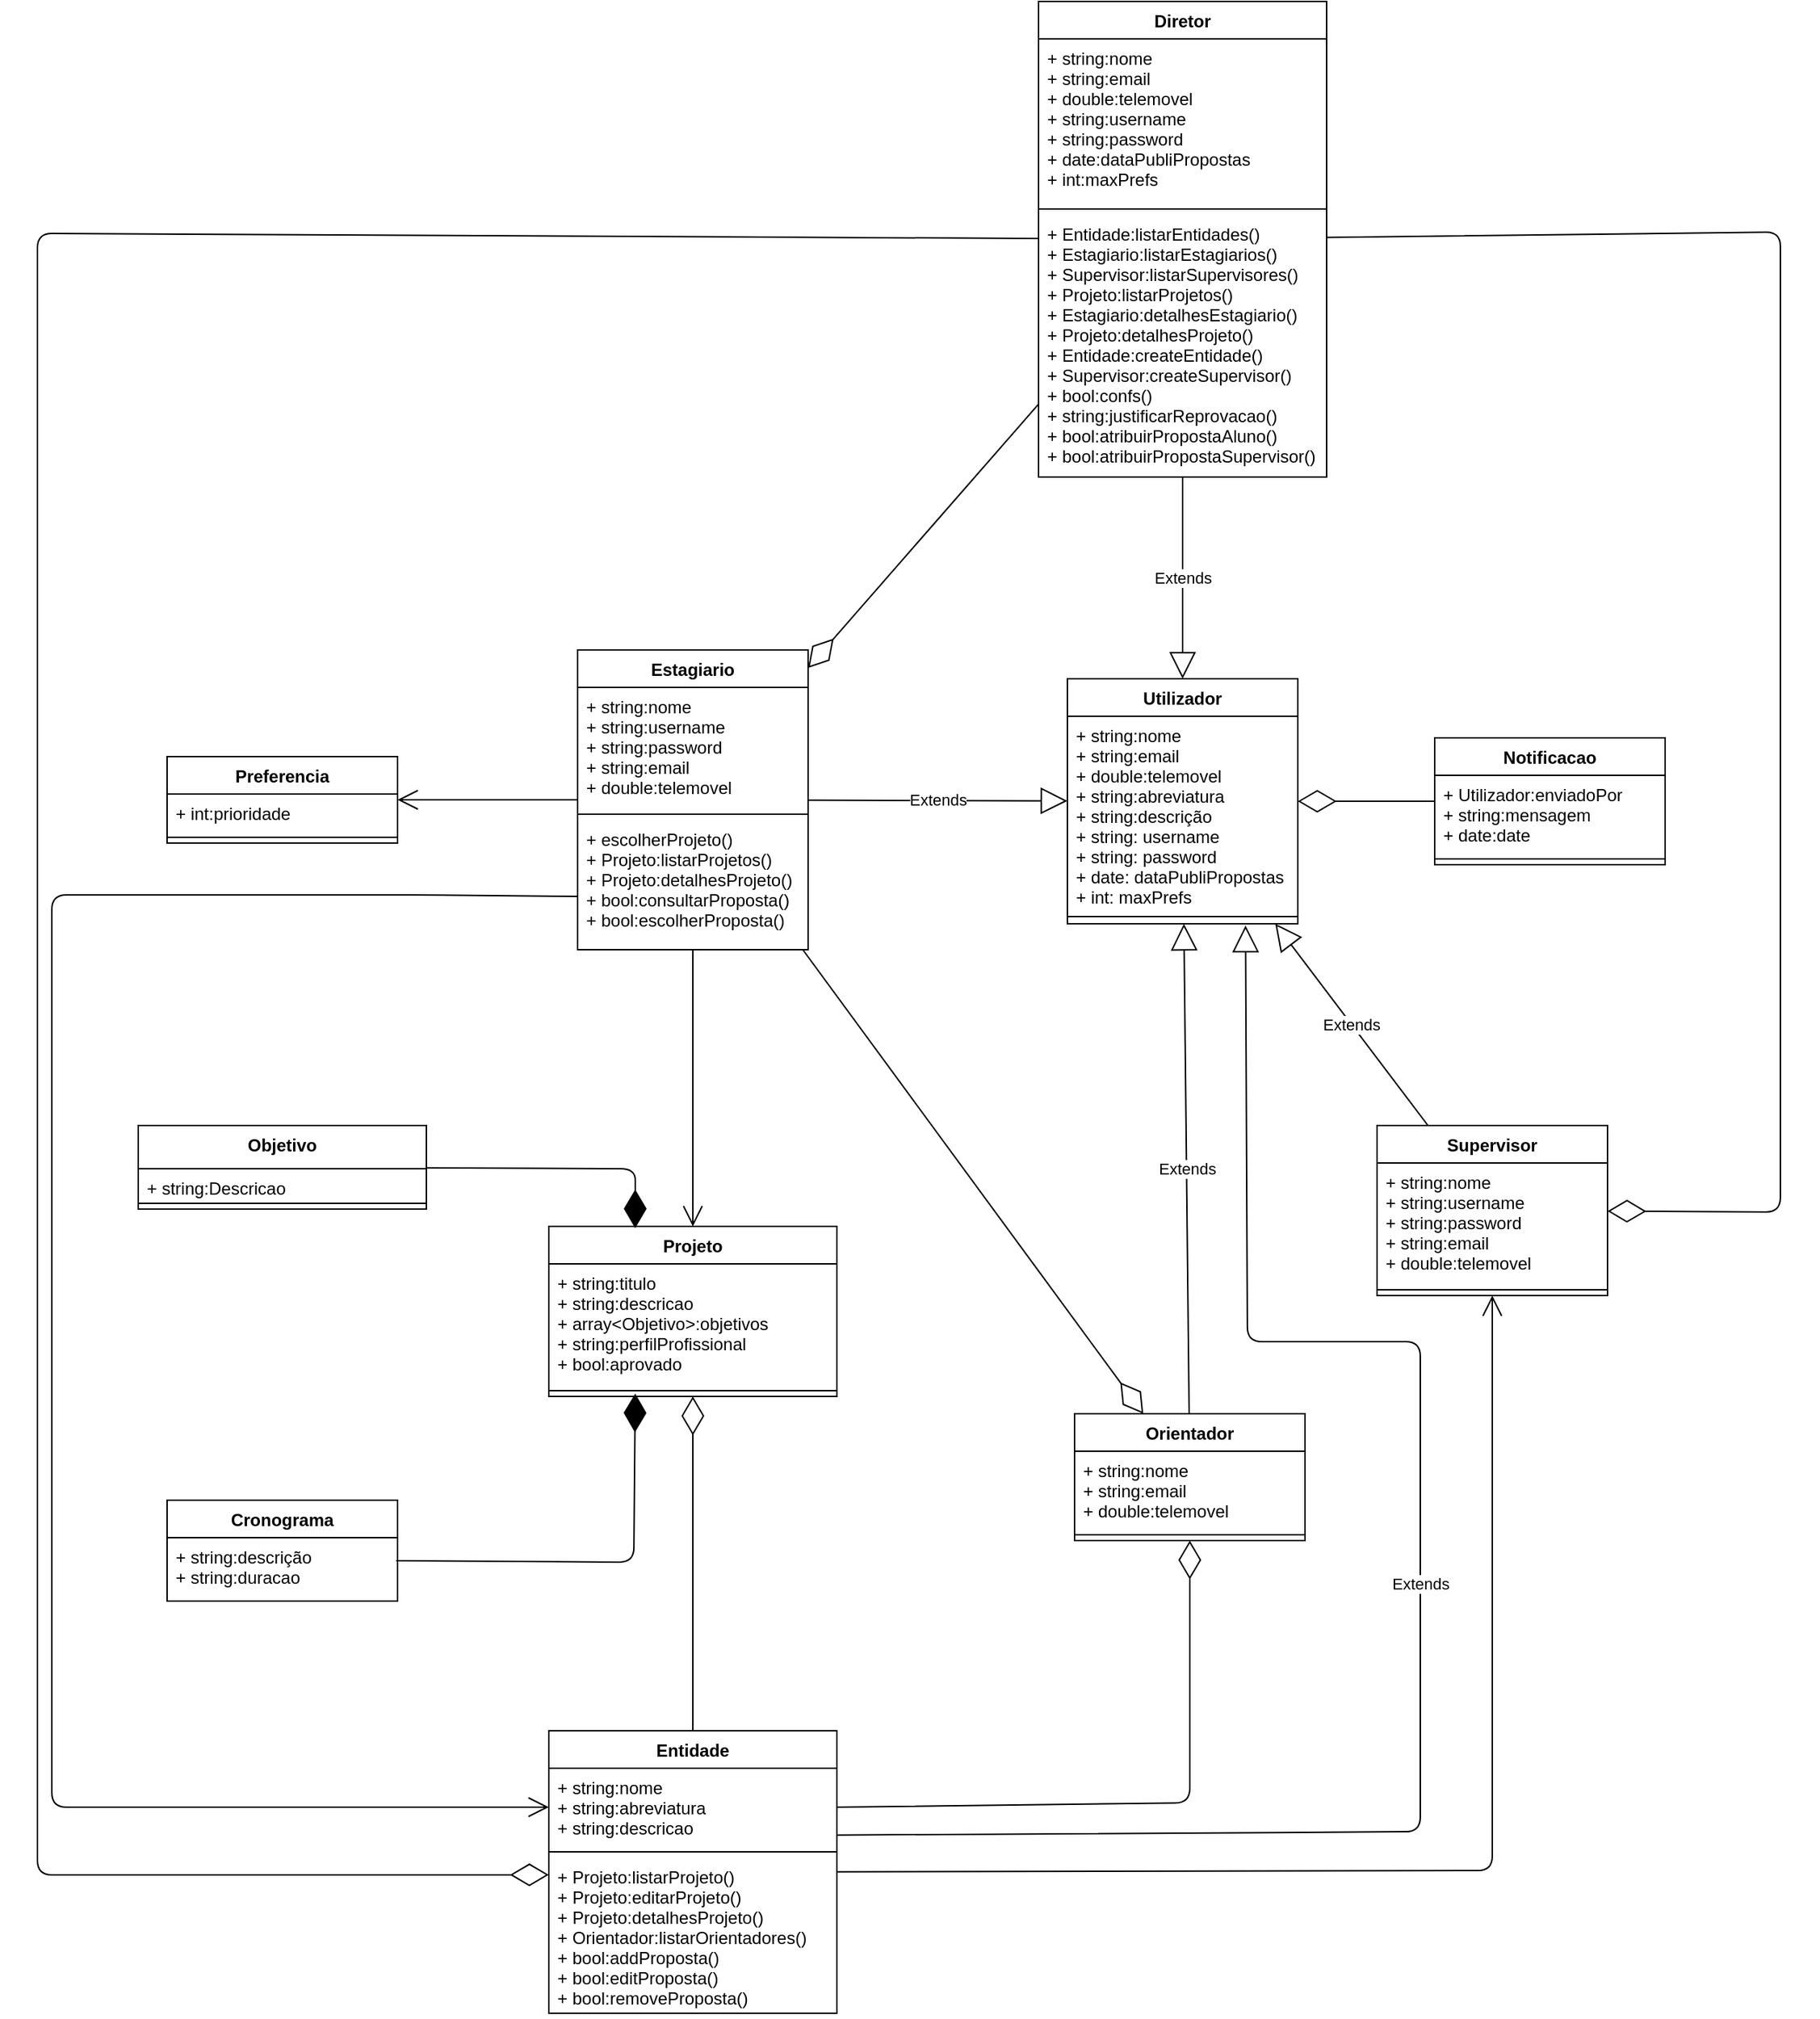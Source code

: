 <mxfile version="13.7.9" type="embed"><diagram id="UTzRrUBdHlpDAepOmbyG" name="Page-1"><mxGraphModel dx="1809" dy="2010" grid="1" gridSize="10" guides="1" tooltips="1" connect="1" arrows="1" fold="1" page="1" pageScale="1" pageWidth="827" pageHeight="1169" math="0" shadow="0"><root><mxCell id="0"/><mxCell id="1" parent="0"/><mxCell id="484Vqte_0aY-zLC1-yI5-16" value="" style="endArrow=open;endFill=1;endSize=12;html=1;" parent="1" source="KutUlDE5RUzrDzT60DcY-48" target="KutUlDE5RUzrDzT60DcY-60" edge="1"><mxGeometry width="160" relative="1" as="geometry"><mxPoint x="300" y="-440" as="sourcePoint"/><mxPoint x="460" y="-440" as="targetPoint"/><Array as="points"><mxPoint x="250" y="167"/></Array></mxGeometry></mxCell><mxCell id="HbkX1wtmfrWM2JTnb59R-5" value="Projeto" style="swimlane;fontStyle=1;align=center;verticalAlign=top;childLayout=stackLayout;horizontal=1;startSize=26;horizontalStack=0;resizeParent=1;resizeParentMax=0;resizeLast=0;collapsible=1;marginBottom=0;" parent="1" vertex="1"><mxGeometry x="-405" y="-280" width="200" height="118" as="geometry"/></mxCell><mxCell id="HbkX1wtmfrWM2JTnb59R-6" value="+ string:titulo&#10;+ string:descricao&#10;+ array&lt;Objetivo&gt;:objetivos&#10;+ string:perfilProfissional&#10;+ bool:aprovado&#10;" style="text;strokeColor=none;fillColor=none;align=left;verticalAlign=top;spacingLeft=4;spacingRight=4;overflow=hidden;rotatable=0;points=[[0,0.5],[1,0.5]];portConstraint=eastwest;" parent="HbkX1wtmfrWM2JTnb59R-5" vertex="1"><mxGeometry y="26" width="200" height="84" as="geometry"/></mxCell><mxCell id="HbkX1wtmfrWM2JTnb59R-7" value="" style="line;strokeWidth=1;fillColor=none;align=left;verticalAlign=middle;spacingTop=-1;spacingLeft=3;spacingRight=3;rotatable=0;labelPosition=right;points=[];portConstraint=eastwest;" parent="HbkX1wtmfrWM2JTnb59R-5" vertex="1"><mxGeometry y="110" width="200" height="8" as="geometry"/></mxCell><mxCell id="484Vqte_0aY-zLC1-yI5-24" value="" style="endArrow=diamondThin;endFill=0;endSize=24;html=1;" parent="1" source="KutUlDE5RUzrDzT60DcY-52" target="KutUlDE5RUzrDzT60DcY-56" edge="1"><mxGeometry width="160" relative="1" as="geometry"><mxPoint x="590" y="-430" as="sourcePoint"/><mxPoint x="750" y="-430" as="targetPoint"/></mxGeometry></mxCell><mxCell id="E5fywX1vE359T4CWGSiY-1" value="" style="endArrow=diamondThin;endFill=1;endSize=24;html=1;entryX=0.3;entryY=0.75;entryDx=0;entryDy=0;entryPerimeter=0;exitX=0.994;exitY=0.364;exitDx=0;exitDy=0;exitPerimeter=0;" parent="1" source="_Y9MNjo3REweXl93o-yV-8" target="HbkX1wtmfrWM2JTnb59R-7" edge="1"><mxGeometry width="160" relative="1" as="geometry"><mxPoint x="860" y="-136" as="sourcePoint"/><mxPoint x="-346" y="-135.012" as="targetPoint"/><Array as="points"><mxPoint x="-346" y="-47"/></Array></mxGeometry></mxCell><mxCell id="r8humelKKZTn6ag4jBME-1" value="" style="endArrow=diamondThin;endFill=1;endSize=24;html=1;entryX=0.3;entryY=0.011;entryDx=0;entryDy=0;entryPerimeter=0;" parent="1" source="HbkX1wtmfrWM2JTnb59R-26" target="HbkX1wtmfrWM2JTnb59R-5" edge="1"><mxGeometry width="160" relative="1" as="geometry"><mxPoint x="510.96" y="-335.002" as="sourcePoint"/><mxPoint x="360" y="-334.976" as="targetPoint"/><Array as="points"><mxPoint x="-345" y="-320"/></Array></mxGeometry></mxCell><mxCell id="KutUlDE5RUzrDzT60DcY-1" value="Notificacao" style="swimlane;fontStyle=1;align=center;verticalAlign=top;childLayout=stackLayout;horizontal=1;startSize=26;horizontalStack=0;resizeParent=1;resizeParentMax=0;resizeLast=0;collapsible=1;marginBottom=0;" parent="1" vertex="1"><mxGeometry x="210" y="-619" width="160" height="88" as="geometry"/></mxCell><mxCell id="KutUlDE5RUzrDzT60DcY-2" value="+ Utilizador:enviadoPor&#10;+ string:mensagem&#10;+ date:date" style="text;strokeColor=none;fillColor=none;align=left;verticalAlign=top;spacingLeft=4;spacingRight=4;overflow=hidden;rotatable=0;points=[[0,0.5],[1,0.5]];portConstraint=eastwest;" parent="KutUlDE5RUzrDzT60DcY-1" vertex="1"><mxGeometry y="26" width="160" height="54" as="geometry"/></mxCell><mxCell id="KutUlDE5RUzrDzT60DcY-3" value="" style="line;strokeWidth=1;fillColor=none;align=left;verticalAlign=middle;spacingTop=-1;spacingLeft=3;spacingRight=3;rotatable=0;labelPosition=right;points=[];portConstraint=eastwest;" parent="KutUlDE5RUzrDzT60DcY-1" vertex="1"><mxGeometry y="80" width="160" height="8" as="geometry"/></mxCell><mxCell id="KutUlDE5RUzrDzT60DcY-5" value="Extends" style="endArrow=block;endSize=16;endFill=0;html=1;" parent="1" source="KutUlDE5RUzrDzT60DcY-56" target="HbkX1wtmfrWM2JTnb59R-1" edge="1"><mxGeometry width="160" relative="1" as="geometry"><mxPoint x="30" y="-570" as="sourcePoint"/><mxPoint x="210" y="-480" as="targetPoint"/></mxGeometry></mxCell><mxCell id="KutUlDE5RUzrDzT60DcY-6" value="Extends" style="endArrow=block;endSize=16;endFill=0;html=1;" parent="1" source="KutUlDE5RUzrDzT60DcY-44" target="HbkX1wtmfrWM2JTnb59R-1" edge="1"><mxGeometry width="160" relative="1" as="geometry"><mxPoint x="50" y="-150" as="sourcePoint"/><mxPoint x="31" y="-419" as="targetPoint"/></mxGeometry></mxCell><mxCell id="KutUlDE5RUzrDzT60DcY-8" value="" style="endArrow=diamondThin;endFill=0;endSize=24;html=1;" parent="1" source="KutUlDE5RUzrDzT60DcY-1" target="HbkX1wtmfrWM2JTnb59R-1" edge="1"><mxGeometry width="160" relative="1" as="geometry"><mxPoint x="-100" y="-420" as="sourcePoint"/><mxPoint x="300" y="-390" as="targetPoint"/></mxGeometry></mxCell><mxCell id="KutUlDE5RUzrDzT60DcY-9" value="Extends" style="endArrow=block;endSize=16;endFill=0;html=1;" parent="1" source="KutUlDE5RUzrDzT60DcY-60" target="HbkX1wtmfrWM2JTnb59R-1" edge="1"><mxGeometry width="160" relative="1" as="geometry"><mxPoint x="-60" y="-490" as="sourcePoint"/><mxPoint x="100" y="-490" as="targetPoint"/></mxGeometry></mxCell><mxCell id="KutUlDE5RUzrDzT60DcY-10" value="Extends" style="endArrow=block;endSize=16;endFill=0;html=1;entryX=0.773;entryY=1.125;entryDx=0;entryDy=0;entryPerimeter=0;exitX=1;exitY=0.859;exitDx=0;exitDy=0;exitPerimeter=0;" parent="1" source="KutUlDE5RUzrDzT60DcY-49" target="HbkX1wtmfrWM2JTnb59R-3" edge="1"><mxGeometry width="160" relative="1" as="geometry"><mxPoint x="-120" y="-420" as="sourcePoint"/><mxPoint x="40" y="-420" as="targetPoint"/><Array as="points"><mxPoint x="200" y="140"/><mxPoint x="200" y="-200"/><mxPoint x="80" y="-200"/></Array></mxGeometry></mxCell><mxCell id="KutUlDE5RUzrDzT60DcY-11" value="Extends" style="endArrow=block;endSize=16;endFill=0;html=1;" parent="1" source="KutUlDE5RUzrDzT60DcY-52" target="HbkX1wtmfrWM2JTnb59R-1" edge="1"><mxGeometry width="160" relative="1" as="geometry"><mxPoint x="-120" y="-420" as="sourcePoint"/><mxPoint x="40" y="-420" as="targetPoint"/></mxGeometry></mxCell><mxCell id="KutUlDE5RUzrDzT60DcY-12" value="" style="endArrow=diamondThin;endFill=0;endSize=24;html=1;entryX=0;entryY=0.111;entryDx=0;entryDy=0;entryPerimeter=0;" parent="1" source="KutUlDE5RUzrDzT60DcY-44" target="KutUlDE5RUzrDzT60DcY-51" edge="1"><mxGeometry width="160" relative="1" as="geometry"><mxPoint x="-210" y="-170" as="sourcePoint"/><mxPoint x="-50" y="-170" as="targetPoint"/><Array as="points"><mxPoint x="-760" y="-969"/><mxPoint x="-760" y="170"/></Array></mxGeometry></mxCell><mxCell id="KutUlDE5RUzrDzT60DcY-13" value="" style="endArrow=diamondThin;endFill=0;endSize=24;html=1;" parent="1" source="KutUlDE5RUzrDzT60DcY-44" target="KutUlDE5RUzrDzT60DcY-52" edge="1"><mxGeometry width="160" relative="1" as="geometry"><mxPoint x="-55.0" y="-35" as="sourcePoint"/><mxPoint x="-140.0" y="-35" as="targetPoint"/><Array as="points"/></mxGeometry></mxCell><mxCell id="KutUlDE5RUzrDzT60DcY-14" value="" style="endArrow=diamondThin;endFill=0;endSize=24;html=1;" parent="1" source="KutUlDE5RUzrDzT60DcY-44" target="KutUlDE5RUzrDzT60DcY-60" edge="1"><mxGeometry width="160" relative="1" as="geometry"><mxPoint x="724.466" y="840" as="sourcePoint"/><mxPoint x="893.552" y="652" as="targetPoint"/><Array as="points"><mxPoint x="450" y="-970"/><mxPoint x="450" y="-290"/></Array></mxGeometry></mxCell><mxCell id="KutUlDE5RUzrDzT60DcY-15" value="" style="endArrow=diamondThin;endFill=0;endSize=24;html=1;" parent="1" source="KutUlDE5RUzrDzT60DcY-48" target="HbkX1wtmfrWM2JTnb59R-5" edge="1"><mxGeometry width="160" relative="1" as="geometry"><mxPoint x="-55.0" y="-0.755" as="sourcePoint"/><mxPoint x="-140.0" y="-18.396" as="targetPoint"/></mxGeometry></mxCell><mxCell id="KutUlDE5RUzrDzT60DcY-24" value="" style="endArrow=open;endFill=1;endSize=12;html=1;" parent="1" source="KutUlDE5RUzrDzT60DcY-52" target="HbkX1wtmfrWM2JTnb59R-5" edge="1"><mxGeometry width="160" relative="1" as="geometry"><mxPoint x="-380.0" y="-690.935" as="sourcePoint"/><mxPoint x="160" y="-600" as="targetPoint"/></mxGeometry></mxCell><mxCell id="KutUlDE5RUzrDzT60DcY-28" value="" style="endArrow=open;endFill=1;endSize=12;html=1;entryX=0;entryY=0.5;entryDx=0;entryDy=0;exitX=0;exitY=0.589;exitDx=0;exitDy=0;exitPerimeter=0;" parent="1" source="KutUlDE5RUzrDzT60DcY-55" target="KutUlDE5RUzrDzT60DcY-49" edge="1"><mxGeometry width="160" relative="1" as="geometry"><mxPoint x="-330" y="-514" as="sourcePoint"/><mxPoint x="-112.941" y="-900" as="targetPoint"/><Array as="points"><mxPoint x="-490" y="-510"/><mxPoint x="-750" y="-510"/><mxPoint x="-750" y="123"/></Array></mxGeometry></mxCell><mxCell id="KutUlDE5RUzrDzT60DcY-29" value="Preferencia" style="swimlane;fontStyle=1;align=center;verticalAlign=top;childLayout=stackLayout;horizontal=1;startSize=26;horizontalStack=0;resizeParent=1;resizeParentMax=0;resizeLast=0;collapsible=1;marginBottom=0;" parent="1" vertex="1"><mxGeometry x="-670" y="-606" width="160" height="60" as="geometry"/></mxCell><mxCell id="KutUlDE5RUzrDzT60DcY-30" value="+ int:prioridade" style="text;strokeColor=none;fillColor=none;align=left;verticalAlign=top;spacingLeft=4;spacingRight=4;overflow=hidden;rotatable=0;points=[[0,0.5],[1,0.5]];portConstraint=eastwest;" parent="KutUlDE5RUzrDzT60DcY-29" vertex="1"><mxGeometry y="26" width="160" height="26" as="geometry"/></mxCell><mxCell id="KutUlDE5RUzrDzT60DcY-31" value="" style="line;strokeWidth=1;fillColor=none;align=left;verticalAlign=middle;spacingTop=-1;spacingLeft=3;spacingRight=3;rotatable=0;labelPosition=right;points=[];portConstraint=eastwest;" parent="KutUlDE5RUzrDzT60DcY-29" vertex="1"><mxGeometry y="52" width="160" height="8" as="geometry"/></mxCell><mxCell id="KutUlDE5RUzrDzT60DcY-34" value="" style="endArrow=open;endFill=1;endSize=12;html=1;" parent="1" source="KutUlDE5RUzrDzT60DcY-52" target="KutUlDE5RUzrDzT60DcY-29" edge="1"><mxGeometry width="160" relative="1" as="geometry"><mxPoint x="120" y="-570" as="sourcePoint"/><mxPoint x="280" y="-570" as="targetPoint"/></mxGeometry></mxCell><mxCell id="KutUlDE5RUzrDzT60DcY-36" value="" style="endArrow=diamondThin;endFill=0;endSize=24;html=1;exitX=1;exitY=0.5;exitDx=0;exitDy=0;" parent="1" source="KutUlDE5RUzrDzT60DcY-49" target="KutUlDE5RUzrDzT60DcY-56" edge="1"><mxGeometry width="160" relative="1" as="geometry"><mxPoint x="-206.983" y="-900" as="sourcePoint"/><mxPoint x="-200.862" y="-687" as="targetPoint"/><Array as="points"><mxPoint x="40" y="120"/></Array></mxGeometry></mxCell><mxCell id="KutUlDE5RUzrDzT60DcY-44" value="Diretor" style="swimlane;fontStyle=1;align=center;verticalAlign=top;childLayout=stackLayout;horizontal=1;startSize=26;horizontalStack=0;resizeParent=1;resizeParentMax=0;resizeLast=0;collapsible=1;marginBottom=0;" parent="1" vertex="1"><mxGeometry x="-65" y="-1130" width="200" height="330" as="geometry"/></mxCell><mxCell id="KutUlDE5RUzrDzT60DcY-45" value="+ string:nome&#10;+ string:email&#10;+ double:telemovel&#10;+ string:username&#10;+ string:password&#10;+ date:dataPubliPropostas&#10;+ int:maxPrefs" style="text;strokeColor=none;fillColor=none;align=left;verticalAlign=top;spacingLeft=4;spacingRight=4;overflow=hidden;rotatable=0;points=[[0,0.5],[1,0.5]];portConstraint=eastwest;" parent="KutUlDE5RUzrDzT60DcY-44" vertex="1"><mxGeometry y="26" width="200" height="114" as="geometry"/></mxCell><mxCell id="KutUlDE5RUzrDzT60DcY-46" value="" style="line;strokeWidth=1;fillColor=none;align=left;verticalAlign=middle;spacingTop=-1;spacingLeft=3;spacingRight=3;rotatable=0;labelPosition=right;points=[];portConstraint=eastwest;" parent="KutUlDE5RUzrDzT60DcY-44" vertex="1"><mxGeometry y="140" width="200" height="8" as="geometry"/></mxCell><mxCell id="KutUlDE5RUzrDzT60DcY-47" value="+ Entidade:listarEntidades()&#10;+ Estagiario:listarEstagiarios()&#10;+ Supervisor:listarSupervisores()&#10;+ Projeto:listarProjetos()&#10;+ Estagiario:detalhesEstagiario()&#10;+ Projeto:detalhesProjeto()&#10;+ Entidade:createEntidade()&#10;+ Supervisor:createSupervisor()&#10;+ bool:confs()&#10;+ string:justificarReprovacao()&#10;+ bool:atribuirPropostaAluno()&#10;+ bool:atribuirPropostaSupervisor()&#10;" style="text;strokeColor=none;fillColor=none;align=left;verticalAlign=top;spacingLeft=4;spacingRight=4;overflow=hidden;rotatable=0;points=[[0,0.5],[1,0.5]];portConstraint=eastwest;" parent="KutUlDE5RUzrDzT60DcY-44" vertex="1"><mxGeometry y="148" width="200" height="182" as="geometry"/></mxCell><mxCell id="KutUlDE5RUzrDzT60DcY-48" value="Entidade" style="swimlane;fontStyle=1;align=center;verticalAlign=top;childLayout=stackLayout;horizontal=1;startSize=26;horizontalStack=0;resizeParent=1;resizeParentMax=0;resizeLast=0;collapsible=1;marginBottom=0;" parent="1" vertex="1"><mxGeometry x="-405" y="70" width="200" height="196" as="geometry"/></mxCell><mxCell id="KutUlDE5RUzrDzT60DcY-49" value="+ string:nome&#10;+ string:abreviatura&#10;+ string:descricao" style="text;strokeColor=none;fillColor=none;align=left;verticalAlign=top;spacingLeft=4;spacingRight=4;overflow=hidden;rotatable=0;points=[[0,0.5],[1,0.5]];portConstraint=eastwest;" parent="KutUlDE5RUzrDzT60DcY-48" vertex="1"><mxGeometry y="26" width="200" height="54" as="geometry"/></mxCell><mxCell id="KutUlDE5RUzrDzT60DcY-50" value="" style="line;strokeWidth=1;fillColor=none;align=left;verticalAlign=middle;spacingTop=-1;spacingLeft=3;spacingRight=3;rotatable=0;labelPosition=right;points=[];portConstraint=eastwest;" parent="KutUlDE5RUzrDzT60DcY-48" vertex="1"><mxGeometry y="80" width="200" height="8" as="geometry"/></mxCell><mxCell id="KutUlDE5RUzrDzT60DcY-51" value="+ Projeto:listarProjeto()&#10;+ Projeto:editarProjeto()&#10;+ Projeto:detalhesProjeto()&#10;+ Orientador:listarOrientadores()&#10;+ bool:addProposta()&#10;+ bool:editProposta()&#10;+ bool:removeProposta()" style="text;strokeColor=none;fillColor=none;align=left;verticalAlign=top;spacingLeft=4;spacingRight=4;overflow=hidden;rotatable=0;points=[[0,0.5],[1,0.5]];portConstraint=eastwest;" parent="KutUlDE5RUzrDzT60DcY-48" vertex="1"><mxGeometry y="88" width="200" height="108" as="geometry"/></mxCell><mxCell id="KutUlDE5RUzrDzT60DcY-52" value="Estagiario" style="swimlane;fontStyle=1;align=center;verticalAlign=top;childLayout=stackLayout;horizontal=1;startSize=26;horizontalStack=0;resizeParent=1;resizeParentMax=0;resizeLast=0;collapsible=1;marginBottom=0;" parent="1" vertex="1"><mxGeometry x="-385" y="-680" width="160" height="208" as="geometry"/></mxCell><mxCell id="KutUlDE5RUzrDzT60DcY-53" value="+ string:nome&#10;+ string:username&#10;+ string:password&#10;+ string:email&#10;+ double:telemovel" style="text;strokeColor=none;fillColor=none;align=left;verticalAlign=top;spacingLeft=4;spacingRight=4;overflow=hidden;rotatable=0;points=[[0,0.5],[1,0.5]];portConstraint=eastwest;" parent="KutUlDE5RUzrDzT60DcY-52" vertex="1"><mxGeometry y="26" width="160" height="84" as="geometry"/></mxCell><mxCell id="KutUlDE5RUzrDzT60DcY-54" value="" style="line;strokeWidth=1;fillColor=none;align=left;verticalAlign=middle;spacingTop=-1;spacingLeft=3;spacingRight=3;rotatable=0;labelPosition=right;points=[];portConstraint=eastwest;" parent="KutUlDE5RUzrDzT60DcY-52" vertex="1"><mxGeometry y="110" width="160" height="8" as="geometry"/></mxCell><mxCell id="KutUlDE5RUzrDzT60DcY-55" value="+ escolherProjeto()&#10;+ Projeto:listarProjetos()&#10;+ Projeto:detalhesProjeto()&#10;+ bool:consultarProposta()&#10;+ bool:escolherProposta()" style="text;strokeColor=none;fillColor=none;align=left;verticalAlign=top;spacingLeft=4;spacingRight=4;overflow=hidden;rotatable=0;points=[[0,0.5],[1,0.5]];portConstraint=eastwest;" parent="KutUlDE5RUzrDzT60DcY-52" vertex="1"><mxGeometry y="118" width="160" height="90" as="geometry"/></mxCell><mxCell id="KutUlDE5RUzrDzT60DcY-56" value="Orientador" style="swimlane;fontStyle=1;align=center;verticalAlign=top;childLayout=stackLayout;horizontal=1;startSize=26;horizontalStack=0;resizeParent=1;resizeParentMax=0;resizeLast=0;collapsible=1;marginBottom=0;" parent="1" vertex="1"><mxGeometry x="-40" y="-150" width="160" height="88" as="geometry"/></mxCell><mxCell id="KutUlDE5RUzrDzT60DcY-57" value="+ string:nome&#10;+ string:email&#10;+ double:telemovel" style="text;strokeColor=none;fillColor=none;align=left;verticalAlign=top;spacingLeft=4;spacingRight=4;overflow=hidden;rotatable=0;points=[[0,0.5],[1,0.5]];portConstraint=eastwest;" parent="KutUlDE5RUzrDzT60DcY-56" vertex="1"><mxGeometry y="26" width="160" height="54" as="geometry"/></mxCell><mxCell id="KutUlDE5RUzrDzT60DcY-58" value="" style="line;strokeWidth=1;fillColor=none;align=left;verticalAlign=middle;spacingTop=-1;spacingLeft=3;spacingRight=3;rotatable=0;labelPosition=right;points=[];portConstraint=eastwest;" parent="KutUlDE5RUzrDzT60DcY-56" vertex="1"><mxGeometry y="80" width="160" height="8" as="geometry"/></mxCell><mxCell id="KutUlDE5RUzrDzT60DcY-60" value="Supervisor" style="swimlane;fontStyle=1;align=center;verticalAlign=top;childLayout=stackLayout;horizontal=1;startSize=26;horizontalStack=0;resizeParent=1;resizeParentMax=0;resizeLast=0;collapsible=1;marginBottom=0;" parent="1" vertex="1"><mxGeometry x="170" y="-350" width="160" height="118" as="geometry"/></mxCell><mxCell id="KutUlDE5RUzrDzT60DcY-61" value="+ string:nome&#10;+ string:username&#10;+ string:password&#10;+ string:email&#10;+ double:telemovel" style="text;strokeColor=none;fillColor=none;align=left;verticalAlign=top;spacingLeft=4;spacingRight=4;overflow=hidden;rotatable=0;points=[[0,0.5],[1,0.5]];portConstraint=eastwest;" parent="KutUlDE5RUzrDzT60DcY-60" vertex="1"><mxGeometry y="26" width="160" height="84" as="geometry"/></mxCell><mxCell id="KutUlDE5RUzrDzT60DcY-62" value="" style="line;strokeWidth=1;fillColor=none;align=left;verticalAlign=middle;spacingTop=-1;spacingLeft=3;spacingRight=3;rotatable=0;labelPosition=right;points=[];portConstraint=eastwest;" parent="KutUlDE5RUzrDzT60DcY-60" vertex="1"><mxGeometry y="110" width="160" height="8" as="geometry"/></mxCell><mxCell id="HbkX1wtmfrWM2JTnb59R-26" value="Objetivo" style="swimlane;fontStyle=1;align=center;verticalAlign=top;childLayout=stackLayout;horizontal=1;startSize=30;horizontalStack=0;resizeParent=1;resizeParentMax=0;resizeLast=0;collapsible=1;marginBottom=0;" parent="1" vertex="1"><mxGeometry x="-690" y="-350" width="200" height="58" as="geometry"/></mxCell><mxCell id="HbkX1wtmfrWM2JTnb59R-27" value="+ string:Descricao" style="text;strokeColor=none;fillColor=none;align=left;verticalAlign=top;spacingLeft=4;spacingRight=4;overflow=hidden;rotatable=0;points=[[0,0.5],[1,0.5]];portConstraint=eastwest;" parent="HbkX1wtmfrWM2JTnb59R-26" vertex="1"><mxGeometry y="30" width="200" height="20" as="geometry"/></mxCell><mxCell id="HbkX1wtmfrWM2JTnb59R-28" value="" style="line;strokeWidth=1;fillColor=none;align=left;verticalAlign=middle;spacingTop=-1;spacingLeft=3;spacingRight=3;rotatable=0;labelPosition=right;points=[];portConstraint=eastwest;" parent="HbkX1wtmfrWM2JTnb59R-26" vertex="1"><mxGeometry y="50" width="200" height="8" as="geometry"/></mxCell><mxCell id="_Y9MNjo3REweXl93o-yV-7" value="Cronograma" style="swimlane;fontStyle=1;align=center;verticalAlign=top;childLayout=stackLayout;horizontal=1;startSize=26;horizontalStack=0;resizeParent=1;resizeParentMax=0;resizeLast=0;collapsible=1;marginBottom=0;" parent="1" vertex="1"><mxGeometry x="-670" y="-90" width="160" height="70" as="geometry"/></mxCell><mxCell id="_Y9MNjo3REweXl93o-yV-8" value="+ string:descrição&#10;+ string:duracao" style="text;strokeColor=none;fillColor=none;align=left;verticalAlign=top;spacingLeft=4;spacingRight=4;overflow=hidden;rotatable=0;points=[[0,0.5],[1,0.5]];portConstraint=eastwest;" parent="_Y9MNjo3REweXl93o-yV-7" vertex="1"><mxGeometry y="26" width="160" height="44" as="geometry"/></mxCell><mxCell id="_Y9MNjo3REweXl93o-yV-9" value="" style="line;strokeWidth=1;fillColor=none;align=left;verticalAlign=middle;spacingTop=-1;spacingLeft=3;spacingRight=3;rotatable=0;labelPosition=right;points=[];portConstraint=eastwest;" parent="_Y9MNjo3REweXl93o-yV-7" vertex="1"><mxGeometry y="70" width="160" as="geometry"/></mxCell><mxCell id="HbkX1wtmfrWM2JTnb59R-1" value="Utilizador" style="swimlane;fontStyle=1;align=center;verticalAlign=top;childLayout=stackLayout;horizontal=1;startSize=26;horizontalStack=0;resizeParent=1;resizeParentMax=0;resizeLast=0;collapsible=1;marginBottom=0;" parent="1" vertex="1"><mxGeometry x="-45" y="-660" width="160" height="170" as="geometry"/></mxCell><mxCell id="HbkX1wtmfrWM2JTnb59R-2" value="+ string:nome&#10;+ string:email&#10;+ double:telemovel&#10;+ string:abreviatura&#10;+ string:descrição &#10;+ string: username&#10;+ string: password&#10;+ date: dataPubliPropostas&#10;+ int: maxPrefs" style="text;strokeColor=none;fillColor=none;align=left;verticalAlign=top;spacingLeft=4;spacingRight=4;overflow=hidden;rotatable=0;points=[[0,0.5],[1,0.5]];portConstraint=eastwest;" parent="HbkX1wtmfrWM2JTnb59R-1" vertex="1"><mxGeometry y="26" width="160" height="134" as="geometry"/></mxCell><mxCell id="HbkX1wtmfrWM2JTnb59R-3" value="" style="line;strokeWidth=1;fillColor=none;align=left;verticalAlign=middle;spacingTop=-1;spacingLeft=3;spacingRight=3;rotatable=0;labelPosition=right;points=[];portConstraint=eastwest;" parent="HbkX1wtmfrWM2JTnb59R-1" vertex="1"><mxGeometry y="160" width="160" height="10" as="geometry"/></mxCell></root></mxGraphModel></diagram></mxfile>